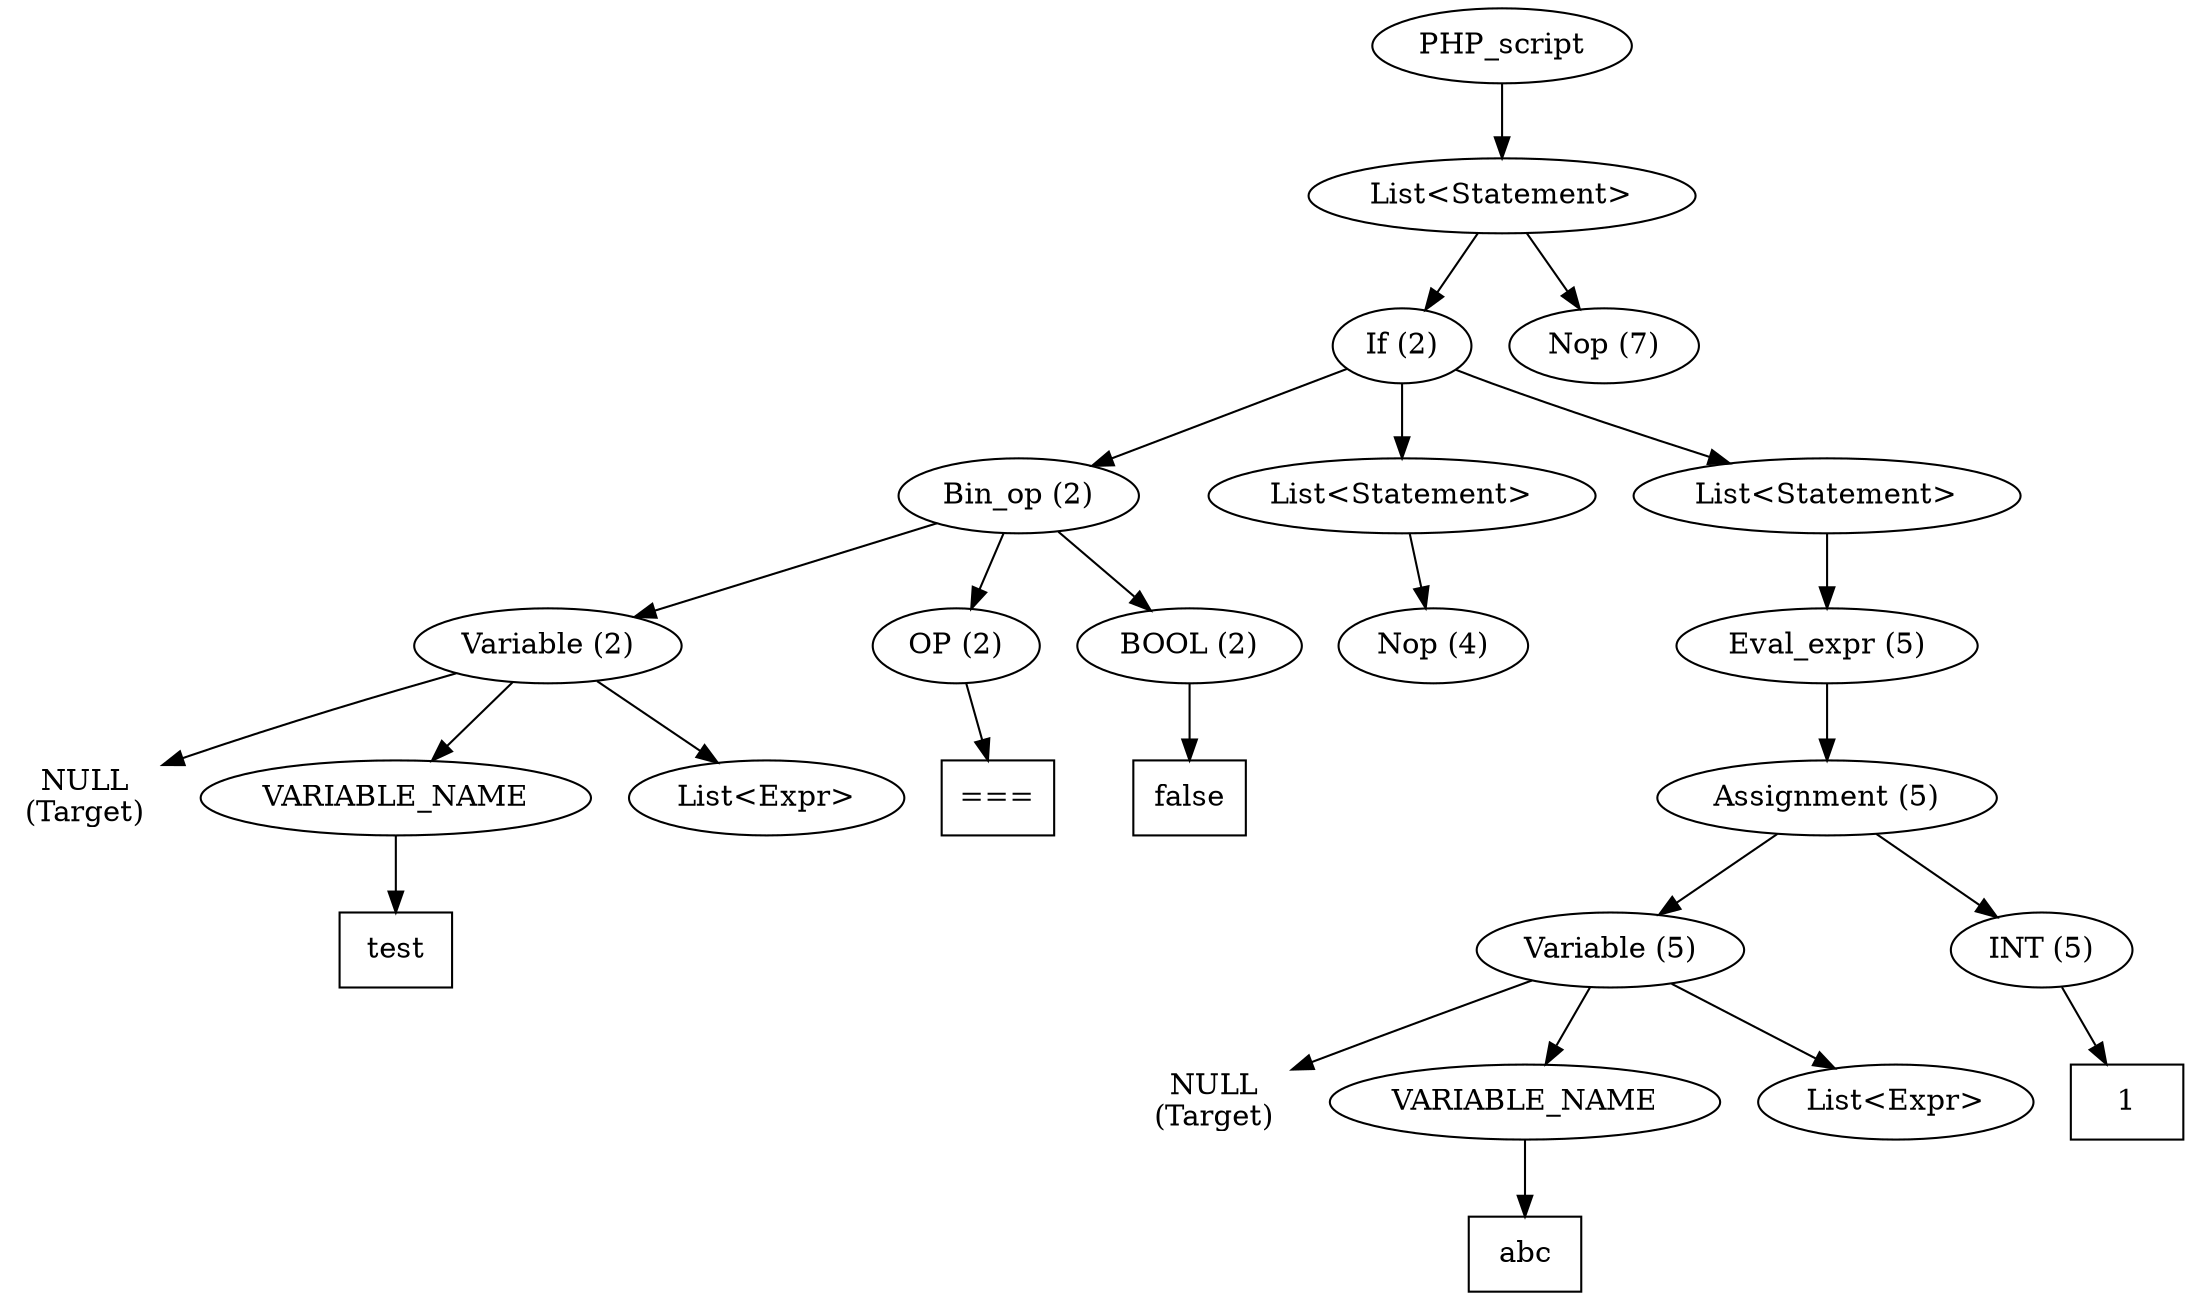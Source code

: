 /*
 * AST in dot format generated by phc -- the PHP compiler
 */

digraph AST {
ordering=out;
node_0 [label="PHP_script"];
node_1 [label="List<Statement>"];
node_0 -> node_1;
node_2 [label="If (2)"];
node_1 -> node_2;
node_3 [label="Bin_op (2)"];
node_2 -> node_3;
node_4 [label="Variable (2)"];
node_3 -> node_4;
node_5 [label="NULL\n(Target)", shape=plaintext]
node_4 -> node_5;
node_6 [label="VARIABLE_NAME"];
node_4 -> node_6;
node_7 [label="test", shape=box]
node_6 -> node_7;
node_8 [label="List<Expr>"];
node_4 -> node_8;
node_9 [label="OP (2)"];
node_3 -> node_9;
node_10 [label="===", shape=box]
node_9 -> node_10;
node_11 [label="BOOL (2)"];
node_3 -> node_11;
node_12 [label="false", shape=box]
node_11 -> node_12;
node_13 [label="List<Statement>"];
node_2 -> node_13;
node_14 [label="Nop (4)"];
node_13 -> node_14;
node_15 [label="List<Statement>"];
node_2 -> node_15;
node_16 [label="Eval_expr (5)"];
node_15 -> node_16;
node_17 [label="Assignment (5)"];
node_16 -> node_17;
node_18 [label="Variable (5)"];
node_17 -> node_18;
node_19 [label="NULL\n(Target)", shape=plaintext]
node_18 -> node_19;
node_20 [label="VARIABLE_NAME"];
node_18 -> node_20;
node_21 [label="abc", shape=box]
node_20 -> node_21;
node_22 [label="List<Expr>"];
node_18 -> node_22;
node_23 [label="INT (5)"];
node_17 -> node_23;
node_24 [label="1", shape=box]
node_23 -> node_24;
node_25 [label="Nop (7)"];
node_1 -> node_25;
}